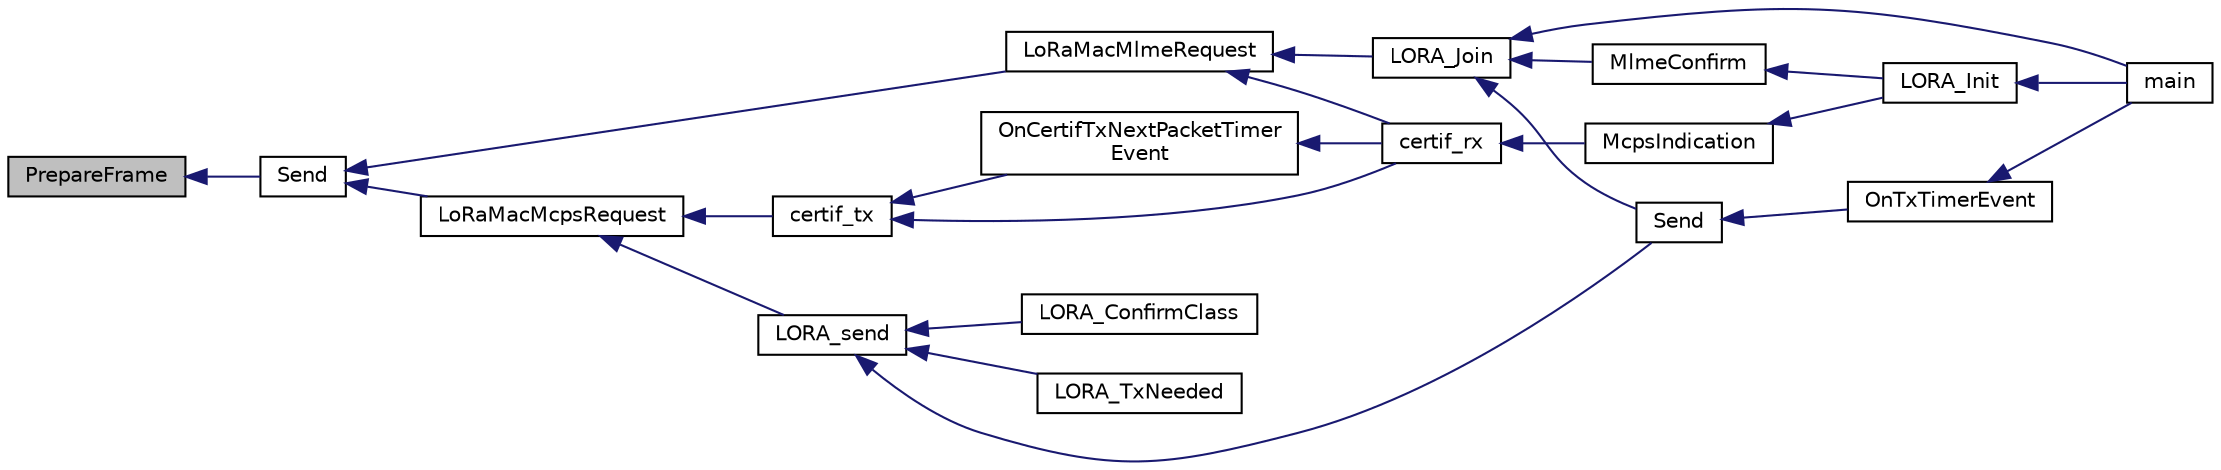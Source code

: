 digraph "PrepareFrame"
{
  edge [fontname="Helvetica",fontsize="10",labelfontname="Helvetica",labelfontsize="10"];
  node [fontname="Helvetica",fontsize="10",shape=record];
  rankdir="LR";
  Node447 [label="PrepareFrame",height=0.2,width=0.4,color="black", fillcolor="grey75", style="filled", fontcolor="black"];
  Node447 -> Node448 [dir="back",color="midnightblue",fontsize="10",style="solid"];
  Node448 [label="Send",height=0.2,width=0.4,color="black", fillcolor="white", style="filled",URL="$_lo_ra_mac_8c.html#a1d5d30b5cbe0349bab89375480c377bf",tooltip="LoRaMAC layer generic send frame "];
  Node448 -> Node449 [dir="back",color="midnightblue",fontsize="10",style="solid"];
  Node449 [label="LoRaMacMlmeRequest",height=0.2,width=0.4,color="black", fillcolor="white", style="filled",URL="$group___l_o_r_a_m_a_c.html#ga097113f30feecc17c780940ff74af33e",tooltip="LoRaMAC MLME-Request "];
  Node449 -> Node450 [dir="back",color="midnightblue",fontsize="10",style="solid"];
  Node450 [label="certif_rx",height=0.2,width=0.4,color="black", fillcolor="white", style="filled",URL="$lora-test_8h.html#ad5e51928ecf0cca8d4f33f9e9c10aba4"];
  Node450 -> Node451 [dir="back",color="midnightblue",fontsize="10",style="solid"];
  Node451 [label="McpsIndication",height=0.2,width=0.4,color="black", fillcolor="white", style="filled",URL="$lora_8c.html#aa62f56dcd70e02213fc6e5d0f04b3d1c",tooltip="MCPS-Indication event function "];
  Node451 -> Node452 [dir="back",color="midnightblue",fontsize="10",style="solid"];
  Node452 [label="LORA_Init",height=0.2,width=0.4,color="black", fillcolor="white", style="filled",URL="$lora_8h.html#a60e6c21550fcaf1cadb87454348046ad",tooltip="Lora Initialisation "];
  Node452 -> Node453 [dir="back",color="midnightblue",fontsize="10",style="solid"];
  Node453 [label="main",height=0.2,width=0.4,color="black", fillcolor="white", style="filled",URL="$main_8c.html#a840291bc02cba5474a4cb46a9b9566fe",tooltip="Main program "];
  Node449 -> Node454 [dir="back",color="midnightblue",fontsize="10",style="solid"];
  Node454 [label="LORA_Join",height=0.2,width=0.4,color="black", fillcolor="white", style="filled",URL="$lora_8h.html#a3671e53923a80ddbbd43e56342fd94fa",tooltip="Join a Lora Network in classA  if the device is ABP, this is a pass through functon ..."];
  Node454 -> Node455 [dir="back",color="midnightblue",fontsize="10",style="solid"];
  Node455 [label="MlmeConfirm",height=0.2,width=0.4,color="black", fillcolor="white", style="filled",URL="$lora_8c.html#ab72b68cc96c6187003c5dd6e325a74c7",tooltip="MLME-Confirm event function "];
  Node455 -> Node452 [dir="back",color="midnightblue",fontsize="10",style="solid"];
  Node454 -> Node453 [dir="back",color="midnightblue",fontsize="10",style="solid"];
  Node454 -> Node456 [dir="back",color="midnightblue",fontsize="10",style="solid"];
  Node456 [label="Send",height=0.2,width=0.4,color="black", fillcolor="white", style="filled",URL="$main_8c.html#ac96d7cf33dce81bb57a803bb3839d458"];
  Node456 -> Node457 [dir="back",color="midnightblue",fontsize="10",style="solid"];
  Node457 [label="OnTxTimerEvent",height=0.2,width=0.4,color="black", fillcolor="white", style="filled",URL="$main_8c.html#aa660732a6ebc018e235409094d603160"];
  Node457 -> Node453 [dir="back",color="midnightblue",fontsize="10",style="solid"];
  Node448 -> Node458 [dir="back",color="midnightblue",fontsize="10",style="solid"];
  Node458 [label="LoRaMacMcpsRequest",height=0.2,width=0.4,color="black", fillcolor="white", style="filled",URL="$group___l_o_r_a_m_a_c.html#ga79768f8a3c22aaff84d4dfcc77ad508c",tooltip="LoRaMAC MCPS-Request "];
  Node458 -> Node459 [dir="back",color="midnightblue",fontsize="10",style="solid"];
  Node459 [label="certif_tx",height=0.2,width=0.4,color="black", fillcolor="white", style="filled",URL="$lora-test_8c.html#a735361add977554215fd3e1e70b74760"];
  Node459 -> Node450 [dir="back",color="midnightblue",fontsize="10",style="solid"];
  Node459 -> Node460 [dir="back",color="midnightblue",fontsize="10",style="solid"];
  Node460 [label="OnCertifTxNextPacketTimer\lEvent",height=0.2,width=0.4,color="black", fillcolor="white", style="filled",URL="$lora-test_8c.html#a2e3edcd940d4df35743fe87783f89bbc",tooltip="Function executed on TxNextPacket Timeout event "];
  Node460 -> Node450 [dir="back",color="midnightblue",fontsize="10",style="solid"];
  Node458 -> Node461 [dir="back",color="midnightblue",fontsize="10",style="solid"];
  Node461 [label="LORA_send",height=0.2,width=0.4,color="black", fillcolor="white", style="filled",URL="$lora_8h.html#a343d8f2ddf9b21cb458e4a3e09076b5e",tooltip="run Lora classA state Machine "];
  Node461 -> Node456 [dir="back",color="midnightblue",fontsize="10",style="solid"];
  Node461 -> Node462 [dir="back",color="midnightblue",fontsize="10",style="solid"];
  Node462 [label="LORA_ConfirmClass",height=0.2,width=0.4,color="black", fillcolor="white", style="filled",URL="$main_8c.html#abf14859b334f10d0a38ee8489bee4bc1"];
  Node461 -> Node463 [dir="back",color="midnightblue",fontsize="10",style="solid"];
  Node463 [label="LORA_TxNeeded",height=0.2,width=0.4,color="black", fillcolor="white", style="filled",URL="$main_8c.html#a0bc8d6aec6bbd336bb8fd19cedd8a8b3"];
}
